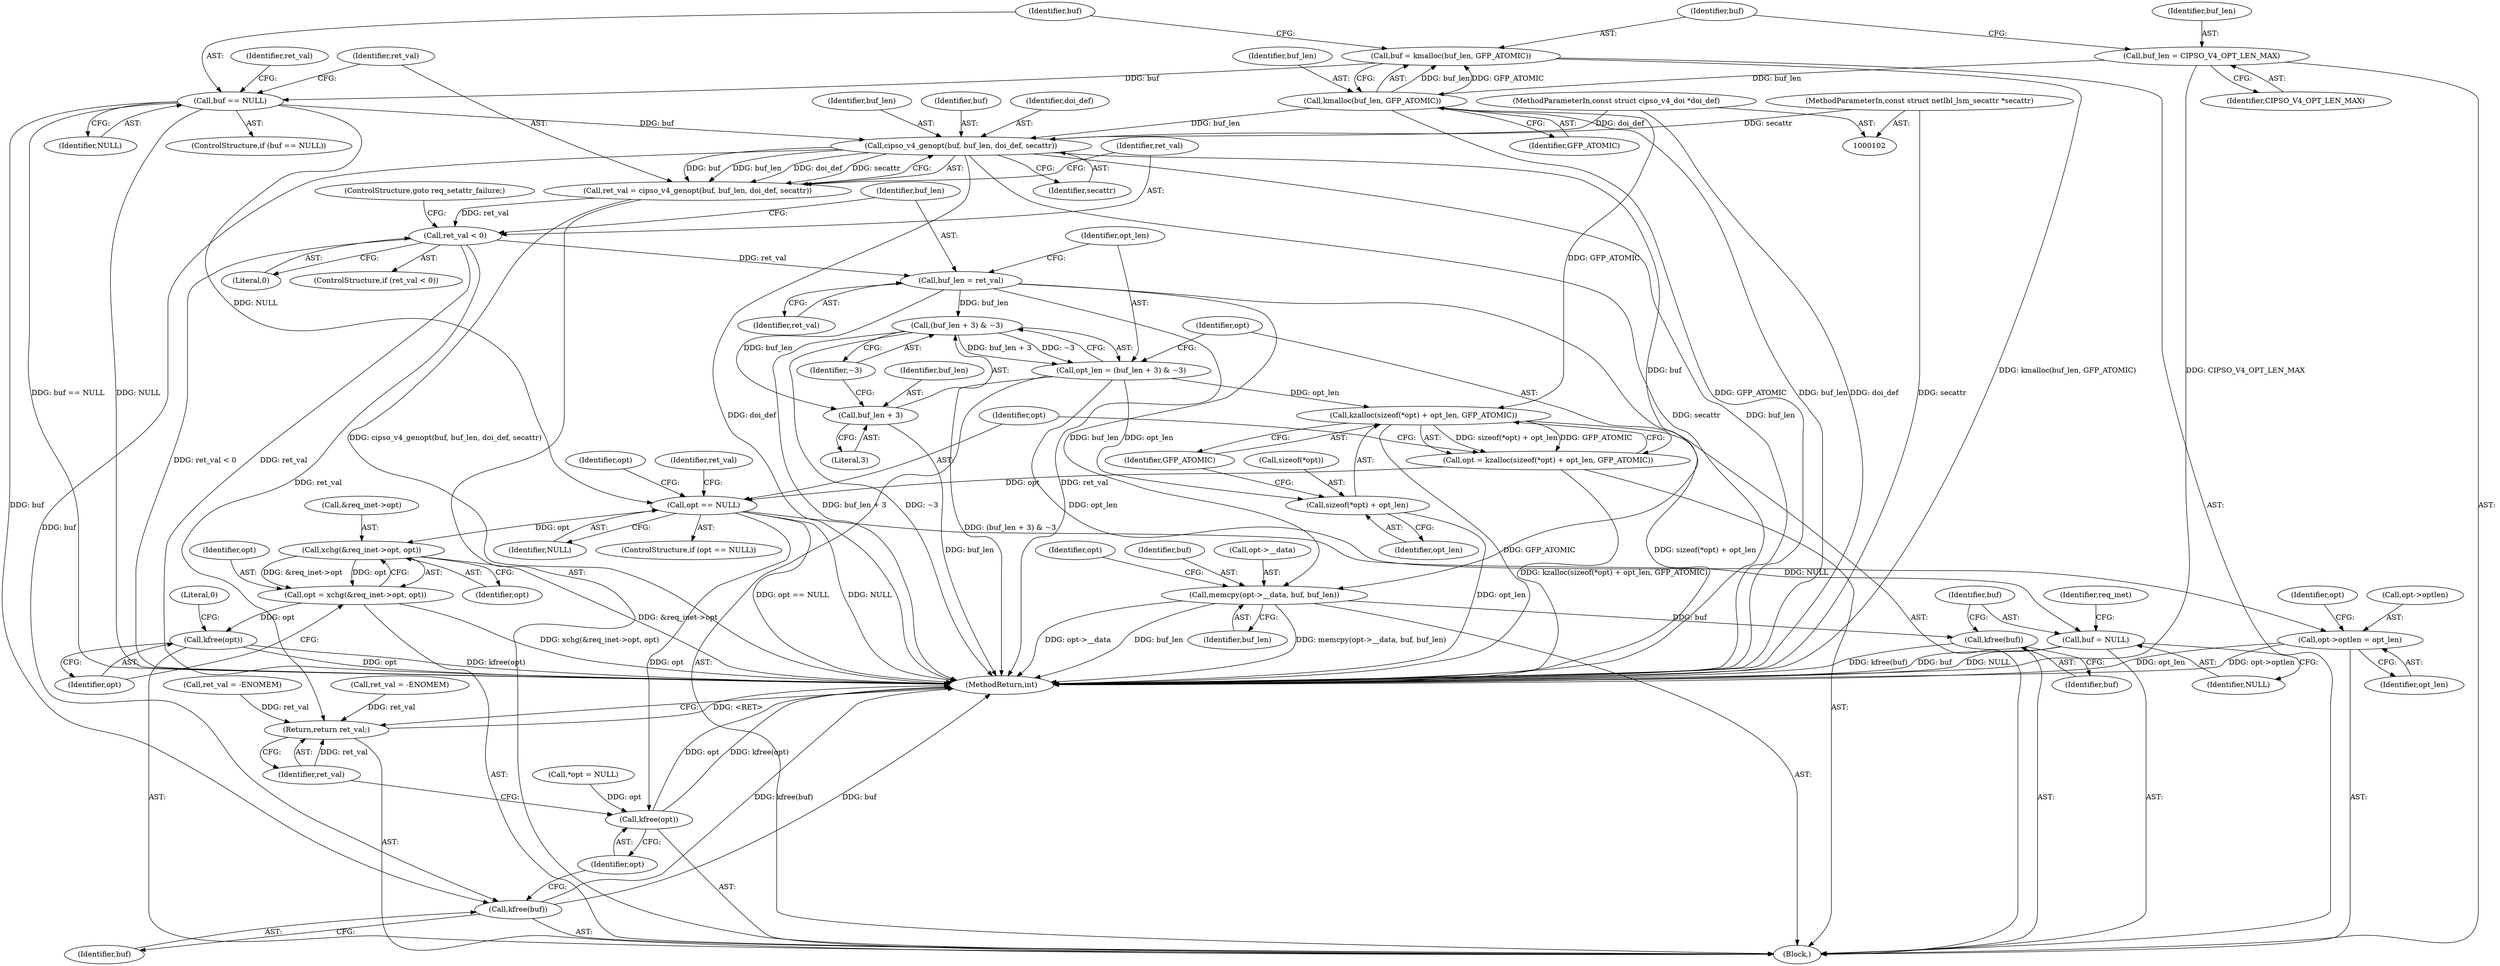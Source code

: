 digraph "1_linux_f6d8bd051c391c1c0458a30b2a7abcd939329259_7@pointer" {
"1000143" [label="(Call,cipso_v4_genopt(buf, buf_len, doi_def, secattr))"];
"1000132" [label="(Call,buf == NULL)"];
"1000126" [label="(Call,buf = kmalloc(buf_len, GFP_ATOMIC))"];
"1000128" [label="(Call,kmalloc(buf_len, GFP_ATOMIC))"];
"1000123" [label="(Call,buf_len = CIPSO_V4_OPT_LEN_MAX)"];
"1000104" [label="(MethodParameterIn,const struct cipso_v4_doi *doi_def)"];
"1000105" [label="(MethodParameterIn,const struct netlbl_lsm_secattr *secattr)"];
"1000141" [label="(Call,ret_val = cipso_v4_genopt(buf, buf_len, doi_def, secattr))"];
"1000149" [label="(Call,ret_val < 0)"];
"1000153" [label="(Call,buf_len = ret_val)"];
"1000158" [label="(Call,(buf_len + 3) & ~3)"];
"1000156" [label="(Call,opt_len = (buf_len + 3) & ~3)"];
"1000165" [label="(Call,kzalloc(sizeof(*opt) + opt_len, GFP_ATOMIC))"];
"1000163" [label="(Call,opt = kzalloc(sizeof(*opt) + opt_len, GFP_ATOMIC))"];
"1000173" [label="(Call,opt == NULL)"];
"1000201" [label="(Call,buf = NULL)"];
"1000210" [label="(Call,xchg(&req_inet->opt, opt))"];
"1000208" [label="(Call,opt = xchg(&req_inet->opt, opt))"];
"1000216" [label="(Call,kfree(opt))"];
"1000223" [label="(Call,kfree(opt))"];
"1000166" [label="(Call,sizeof(*opt) + opt_len)"];
"1000188" [label="(Call,opt->optlen = opt_len)"];
"1000159" [label="(Call,buf_len + 3)"];
"1000182" [label="(Call,memcpy(opt->__data, buf, buf_len))"];
"1000199" [label="(Call,kfree(buf))"];
"1000225" [label="(Return,return ret_val;)"];
"1000221" [label="(Call,kfree(buf))"];
"1000217" [label="(Identifier,opt)"];
"1000177" [label="(Call,ret_val = -ENOMEM)"];
"1000126" [label="(Call,buf = kmalloc(buf_len, GFP_ATOMIC))"];
"1000127" [label="(Identifier,buf)"];
"1000104" [label="(MethodParameterIn,const struct cipso_v4_doi *doi_def)"];
"1000201" [label="(Call,buf = NULL)"];
"1000149" [label="(Call,ret_val < 0)"];
"1000209" [label="(Identifier,opt)"];
"1000182" [label="(Call,memcpy(opt->__data, buf, buf_len))"];
"1000157" [label="(Identifier,opt_len)"];
"1000131" [label="(ControlStructure,if (buf == NULL))"];
"1000211" [label="(Call,&req_inet->opt)"];
"1000221" [label="(Call,kfree(buf))"];
"1000219" [label="(Literal,0)"];
"1000158" [label="(Call,(buf_len + 3) & ~3)"];
"1000199" [label="(Call,kfree(buf))"];
"1000132" [label="(Call,buf == NULL)"];
"1000125" [label="(Identifier,CIPSO_V4_OPT_LEN_MAX)"];
"1000159" [label="(Call,buf_len + 3)"];
"1000183" [label="(Call,opt->__data)"];
"1000184" [label="(Identifier,opt)"];
"1000161" [label="(Literal,3)"];
"1000144" [label="(Identifier,buf)"];
"1000146" [label="(Identifier,doi_def)"];
"1000178" [label="(Identifier,ret_val)"];
"1000226" [label="(Identifier,ret_val)"];
"1000203" [label="(Identifier,NULL)"];
"1000187" [label="(Identifier,buf_len)"];
"1000119" [label="(Call,*opt = NULL)"];
"1000225" [label="(Return,return ret_val;)"];
"1000190" [label="(Identifier,opt)"];
"1000166" [label="(Call,sizeof(*opt) + opt_len)"];
"1000160" [label="(Identifier,buf_len)"];
"1000129" [label="(Identifier,buf_len)"];
"1000174" [label="(Identifier,opt)"];
"1000153" [label="(Call,buf_len = ret_val)"];
"1000167" [label="(Call,sizeof(*opt))"];
"1000223" [label="(Call,kfree(opt))"];
"1000130" [label="(Identifier,GFP_ATOMIC)"];
"1000170" [label="(Identifier,opt_len)"];
"1000215" [label="(Identifier,opt)"];
"1000188" [label="(Call,opt->optlen = opt_len)"];
"1000106" [label="(Block,)"];
"1000208" [label="(Call,opt = xchg(&req_inet->opt, opt))"];
"1000133" [label="(Identifier,buf)"];
"1000154" [label="(Identifier,buf_len)"];
"1000136" [label="(Call,ret_val = -ENOMEM)"];
"1000155" [label="(Identifier,ret_val)"];
"1000145" [label="(Identifier,buf_len)"];
"1000137" [label="(Identifier,ret_val)"];
"1000123" [label="(Call,buf_len = CIPSO_V4_OPT_LEN_MAX)"];
"1000200" [label="(Identifier,buf)"];
"1000162" [label="(Identifier,~3)"];
"1000210" [label="(Call,xchg(&req_inet->opt, opt))"];
"1000152" [label="(ControlStructure,goto req_setattr_failure;)"];
"1000164" [label="(Identifier,opt)"];
"1000147" [label="(Identifier,secattr)"];
"1000195" [label="(Identifier,opt)"];
"1000205" [label="(Identifier,req_inet)"];
"1000192" [label="(Identifier,opt_len)"];
"1000124" [label="(Identifier,buf_len)"];
"1000222" [label="(Identifier,buf)"];
"1000134" [label="(Identifier,NULL)"];
"1000216" [label="(Call,kfree(opt))"];
"1000128" [label="(Call,kmalloc(buf_len, GFP_ATOMIC))"];
"1000175" [label="(Identifier,NULL)"];
"1000227" [label="(MethodReturn,int)"];
"1000224" [label="(Identifier,opt)"];
"1000186" [label="(Identifier,buf)"];
"1000171" [label="(Identifier,GFP_ATOMIC)"];
"1000156" [label="(Call,opt_len = (buf_len + 3) & ~3)"];
"1000202" [label="(Identifier,buf)"];
"1000173" [label="(Call,opt == NULL)"];
"1000172" [label="(ControlStructure,if (opt == NULL))"];
"1000141" [label="(Call,ret_val = cipso_v4_genopt(buf, buf_len, doi_def, secattr))"];
"1000163" [label="(Call,opt = kzalloc(sizeof(*opt) + opt_len, GFP_ATOMIC))"];
"1000148" [label="(ControlStructure,if (ret_val < 0))"];
"1000105" [label="(MethodParameterIn,const struct netlbl_lsm_secattr *secattr)"];
"1000189" [label="(Call,opt->optlen)"];
"1000151" [label="(Literal,0)"];
"1000142" [label="(Identifier,ret_val)"];
"1000143" [label="(Call,cipso_v4_genopt(buf, buf_len, doi_def, secattr))"];
"1000165" [label="(Call,kzalloc(sizeof(*opt) + opt_len, GFP_ATOMIC))"];
"1000150" [label="(Identifier,ret_val)"];
"1000143" -> "1000141"  [label="AST: "];
"1000143" -> "1000147"  [label="CFG: "];
"1000144" -> "1000143"  [label="AST: "];
"1000145" -> "1000143"  [label="AST: "];
"1000146" -> "1000143"  [label="AST: "];
"1000147" -> "1000143"  [label="AST: "];
"1000141" -> "1000143"  [label="CFG: "];
"1000143" -> "1000227"  [label="DDG: buf_len"];
"1000143" -> "1000227"  [label="DDG: doi_def"];
"1000143" -> "1000227"  [label="DDG: secattr"];
"1000143" -> "1000141"  [label="DDG: buf"];
"1000143" -> "1000141"  [label="DDG: buf_len"];
"1000143" -> "1000141"  [label="DDG: doi_def"];
"1000143" -> "1000141"  [label="DDG: secattr"];
"1000132" -> "1000143"  [label="DDG: buf"];
"1000128" -> "1000143"  [label="DDG: buf_len"];
"1000104" -> "1000143"  [label="DDG: doi_def"];
"1000105" -> "1000143"  [label="DDG: secattr"];
"1000143" -> "1000182"  [label="DDG: buf"];
"1000143" -> "1000221"  [label="DDG: buf"];
"1000132" -> "1000131"  [label="AST: "];
"1000132" -> "1000134"  [label="CFG: "];
"1000133" -> "1000132"  [label="AST: "];
"1000134" -> "1000132"  [label="AST: "];
"1000137" -> "1000132"  [label="CFG: "];
"1000142" -> "1000132"  [label="CFG: "];
"1000132" -> "1000227"  [label="DDG: buf == NULL"];
"1000132" -> "1000227"  [label="DDG: NULL"];
"1000126" -> "1000132"  [label="DDG: buf"];
"1000132" -> "1000173"  [label="DDG: NULL"];
"1000132" -> "1000221"  [label="DDG: buf"];
"1000126" -> "1000106"  [label="AST: "];
"1000126" -> "1000128"  [label="CFG: "];
"1000127" -> "1000126"  [label="AST: "];
"1000128" -> "1000126"  [label="AST: "];
"1000133" -> "1000126"  [label="CFG: "];
"1000126" -> "1000227"  [label="DDG: kmalloc(buf_len, GFP_ATOMIC)"];
"1000128" -> "1000126"  [label="DDG: buf_len"];
"1000128" -> "1000126"  [label="DDG: GFP_ATOMIC"];
"1000128" -> "1000130"  [label="CFG: "];
"1000129" -> "1000128"  [label="AST: "];
"1000130" -> "1000128"  [label="AST: "];
"1000128" -> "1000227"  [label="DDG: GFP_ATOMIC"];
"1000128" -> "1000227"  [label="DDG: buf_len"];
"1000123" -> "1000128"  [label="DDG: buf_len"];
"1000128" -> "1000165"  [label="DDG: GFP_ATOMIC"];
"1000123" -> "1000106"  [label="AST: "];
"1000123" -> "1000125"  [label="CFG: "];
"1000124" -> "1000123"  [label="AST: "];
"1000125" -> "1000123"  [label="AST: "];
"1000127" -> "1000123"  [label="CFG: "];
"1000123" -> "1000227"  [label="DDG: CIPSO_V4_OPT_LEN_MAX"];
"1000104" -> "1000102"  [label="AST: "];
"1000104" -> "1000227"  [label="DDG: doi_def"];
"1000105" -> "1000102"  [label="AST: "];
"1000105" -> "1000227"  [label="DDG: secattr"];
"1000141" -> "1000106"  [label="AST: "];
"1000142" -> "1000141"  [label="AST: "];
"1000150" -> "1000141"  [label="CFG: "];
"1000141" -> "1000227"  [label="DDG: cipso_v4_genopt(buf, buf_len, doi_def, secattr)"];
"1000141" -> "1000149"  [label="DDG: ret_val"];
"1000149" -> "1000148"  [label="AST: "];
"1000149" -> "1000151"  [label="CFG: "];
"1000150" -> "1000149"  [label="AST: "];
"1000151" -> "1000149"  [label="AST: "];
"1000152" -> "1000149"  [label="CFG: "];
"1000154" -> "1000149"  [label="CFG: "];
"1000149" -> "1000227"  [label="DDG: ret_val < 0"];
"1000149" -> "1000227"  [label="DDG: ret_val"];
"1000149" -> "1000153"  [label="DDG: ret_val"];
"1000149" -> "1000225"  [label="DDG: ret_val"];
"1000153" -> "1000106"  [label="AST: "];
"1000153" -> "1000155"  [label="CFG: "];
"1000154" -> "1000153"  [label="AST: "];
"1000155" -> "1000153"  [label="AST: "];
"1000157" -> "1000153"  [label="CFG: "];
"1000153" -> "1000227"  [label="DDG: ret_val"];
"1000153" -> "1000158"  [label="DDG: buf_len"];
"1000153" -> "1000159"  [label="DDG: buf_len"];
"1000153" -> "1000182"  [label="DDG: buf_len"];
"1000158" -> "1000156"  [label="AST: "];
"1000158" -> "1000162"  [label="CFG: "];
"1000159" -> "1000158"  [label="AST: "];
"1000162" -> "1000158"  [label="AST: "];
"1000156" -> "1000158"  [label="CFG: "];
"1000158" -> "1000227"  [label="DDG: buf_len + 3"];
"1000158" -> "1000227"  [label="DDG: ~3"];
"1000158" -> "1000156"  [label="DDG: buf_len + 3"];
"1000158" -> "1000156"  [label="DDG: ~3"];
"1000156" -> "1000106"  [label="AST: "];
"1000157" -> "1000156"  [label="AST: "];
"1000164" -> "1000156"  [label="CFG: "];
"1000156" -> "1000227"  [label="DDG: (buf_len + 3) & ~3"];
"1000156" -> "1000165"  [label="DDG: opt_len"];
"1000156" -> "1000166"  [label="DDG: opt_len"];
"1000156" -> "1000188"  [label="DDG: opt_len"];
"1000165" -> "1000163"  [label="AST: "];
"1000165" -> "1000171"  [label="CFG: "];
"1000166" -> "1000165"  [label="AST: "];
"1000171" -> "1000165"  [label="AST: "];
"1000163" -> "1000165"  [label="CFG: "];
"1000165" -> "1000227"  [label="DDG: sizeof(*opt) + opt_len"];
"1000165" -> "1000227"  [label="DDG: GFP_ATOMIC"];
"1000165" -> "1000163"  [label="DDG: sizeof(*opt) + opt_len"];
"1000165" -> "1000163"  [label="DDG: GFP_ATOMIC"];
"1000163" -> "1000106"  [label="AST: "];
"1000164" -> "1000163"  [label="AST: "];
"1000174" -> "1000163"  [label="CFG: "];
"1000163" -> "1000227"  [label="DDG: kzalloc(sizeof(*opt) + opt_len, GFP_ATOMIC)"];
"1000163" -> "1000173"  [label="DDG: opt"];
"1000173" -> "1000172"  [label="AST: "];
"1000173" -> "1000175"  [label="CFG: "];
"1000174" -> "1000173"  [label="AST: "];
"1000175" -> "1000173"  [label="AST: "];
"1000178" -> "1000173"  [label="CFG: "];
"1000184" -> "1000173"  [label="CFG: "];
"1000173" -> "1000227"  [label="DDG: opt == NULL"];
"1000173" -> "1000227"  [label="DDG: NULL"];
"1000173" -> "1000201"  [label="DDG: NULL"];
"1000173" -> "1000210"  [label="DDG: opt"];
"1000173" -> "1000223"  [label="DDG: opt"];
"1000201" -> "1000106"  [label="AST: "];
"1000201" -> "1000203"  [label="CFG: "];
"1000202" -> "1000201"  [label="AST: "];
"1000203" -> "1000201"  [label="AST: "];
"1000205" -> "1000201"  [label="CFG: "];
"1000201" -> "1000227"  [label="DDG: NULL"];
"1000201" -> "1000227"  [label="DDG: buf"];
"1000210" -> "1000208"  [label="AST: "];
"1000210" -> "1000215"  [label="CFG: "];
"1000211" -> "1000210"  [label="AST: "];
"1000215" -> "1000210"  [label="AST: "];
"1000208" -> "1000210"  [label="CFG: "];
"1000210" -> "1000227"  [label="DDG: &req_inet->opt"];
"1000210" -> "1000208"  [label="DDG: &req_inet->opt"];
"1000210" -> "1000208"  [label="DDG: opt"];
"1000208" -> "1000106"  [label="AST: "];
"1000209" -> "1000208"  [label="AST: "];
"1000217" -> "1000208"  [label="CFG: "];
"1000208" -> "1000227"  [label="DDG: xchg(&req_inet->opt, opt)"];
"1000208" -> "1000216"  [label="DDG: opt"];
"1000216" -> "1000106"  [label="AST: "];
"1000216" -> "1000217"  [label="CFG: "];
"1000217" -> "1000216"  [label="AST: "];
"1000219" -> "1000216"  [label="CFG: "];
"1000216" -> "1000227"  [label="DDG: kfree(opt)"];
"1000216" -> "1000227"  [label="DDG: opt"];
"1000223" -> "1000106"  [label="AST: "];
"1000223" -> "1000224"  [label="CFG: "];
"1000224" -> "1000223"  [label="AST: "];
"1000226" -> "1000223"  [label="CFG: "];
"1000223" -> "1000227"  [label="DDG: kfree(opt)"];
"1000223" -> "1000227"  [label="DDG: opt"];
"1000119" -> "1000223"  [label="DDG: opt"];
"1000166" -> "1000170"  [label="CFG: "];
"1000167" -> "1000166"  [label="AST: "];
"1000170" -> "1000166"  [label="AST: "];
"1000171" -> "1000166"  [label="CFG: "];
"1000166" -> "1000227"  [label="DDG: opt_len"];
"1000188" -> "1000106"  [label="AST: "];
"1000188" -> "1000192"  [label="CFG: "];
"1000189" -> "1000188"  [label="AST: "];
"1000192" -> "1000188"  [label="AST: "];
"1000195" -> "1000188"  [label="CFG: "];
"1000188" -> "1000227"  [label="DDG: opt->optlen"];
"1000188" -> "1000227"  [label="DDG: opt_len"];
"1000159" -> "1000161"  [label="CFG: "];
"1000160" -> "1000159"  [label="AST: "];
"1000161" -> "1000159"  [label="AST: "];
"1000162" -> "1000159"  [label="CFG: "];
"1000159" -> "1000227"  [label="DDG: buf_len"];
"1000182" -> "1000106"  [label="AST: "];
"1000182" -> "1000187"  [label="CFG: "];
"1000183" -> "1000182"  [label="AST: "];
"1000186" -> "1000182"  [label="AST: "];
"1000187" -> "1000182"  [label="AST: "];
"1000190" -> "1000182"  [label="CFG: "];
"1000182" -> "1000227"  [label="DDG: buf_len"];
"1000182" -> "1000227"  [label="DDG: memcpy(opt->__data, buf, buf_len)"];
"1000182" -> "1000227"  [label="DDG: opt->__data"];
"1000182" -> "1000199"  [label="DDG: buf"];
"1000199" -> "1000106"  [label="AST: "];
"1000199" -> "1000200"  [label="CFG: "];
"1000200" -> "1000199"  [label="AST: "];
"1000202" -> "1000199"  [label="CFG: "];
"1000199" -> "1000227"  [label="DDG: kfree(buf)"];
"1000225" -> "1000106"  [label="AST: "];
"1000225" -> "1000226"  [label="CFG: "];
"1000226" -> "1000225"  [label="AST: "];
"1000227" -> "1000225"  [label="CFG: "];
"1000225" -> "1000227"  [label="DDG: <RET>"];
"1000226" -> "1000225"  [label="DDG: ret_val"];
"1000177" -> "1000225"  [label="DDG: ret_val"];
"1000136" -> "1000225"  [label="DDG: ret_val"];
"1000221" -> "1000106"  [label="AST: "];
"1000221" -> "1000222"  [label="CFG: "];
"1000222" -> "1000221"  [label="AST: "];
"1000224" -> "1000221"  [label="CFG: "];
"1000221" -> "1000227"  [label="DDG: kfree(buf)"];
"1000221" -> "1000227"  [label="DDG: buf"];
}
